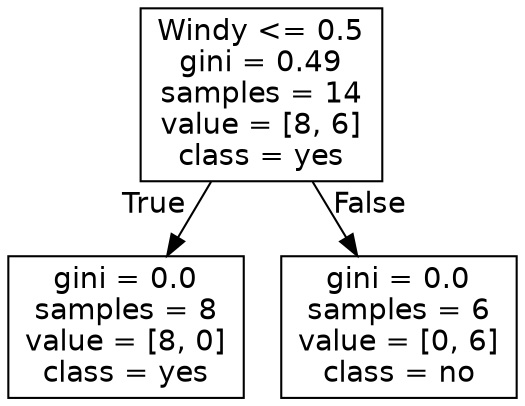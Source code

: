 digraph Tree {
node [shape=box, fontname="helvetica"] ;
edge [fontname="helvetica"] ;
0 [label="Windy <= 0.5\ngini = 0.49\nsamples = 14\nvalue = [8, 6]\nclass = yes"] ;
1 [label="gini = 0.0\nsamples = 8\nvalue = [8, 0]\nclass = yes"] ;
0 -> 1 [labeldistance=2.5, labelangle=45, headlabel="True"] ;
2 [label="gini = 0.0\nsamples = 6\nvalue = [0, 6]\nclass = no"] ;
0 -> 2 [labeldistance=2.5, labelangle=-45, headlabel="False"] ;
}